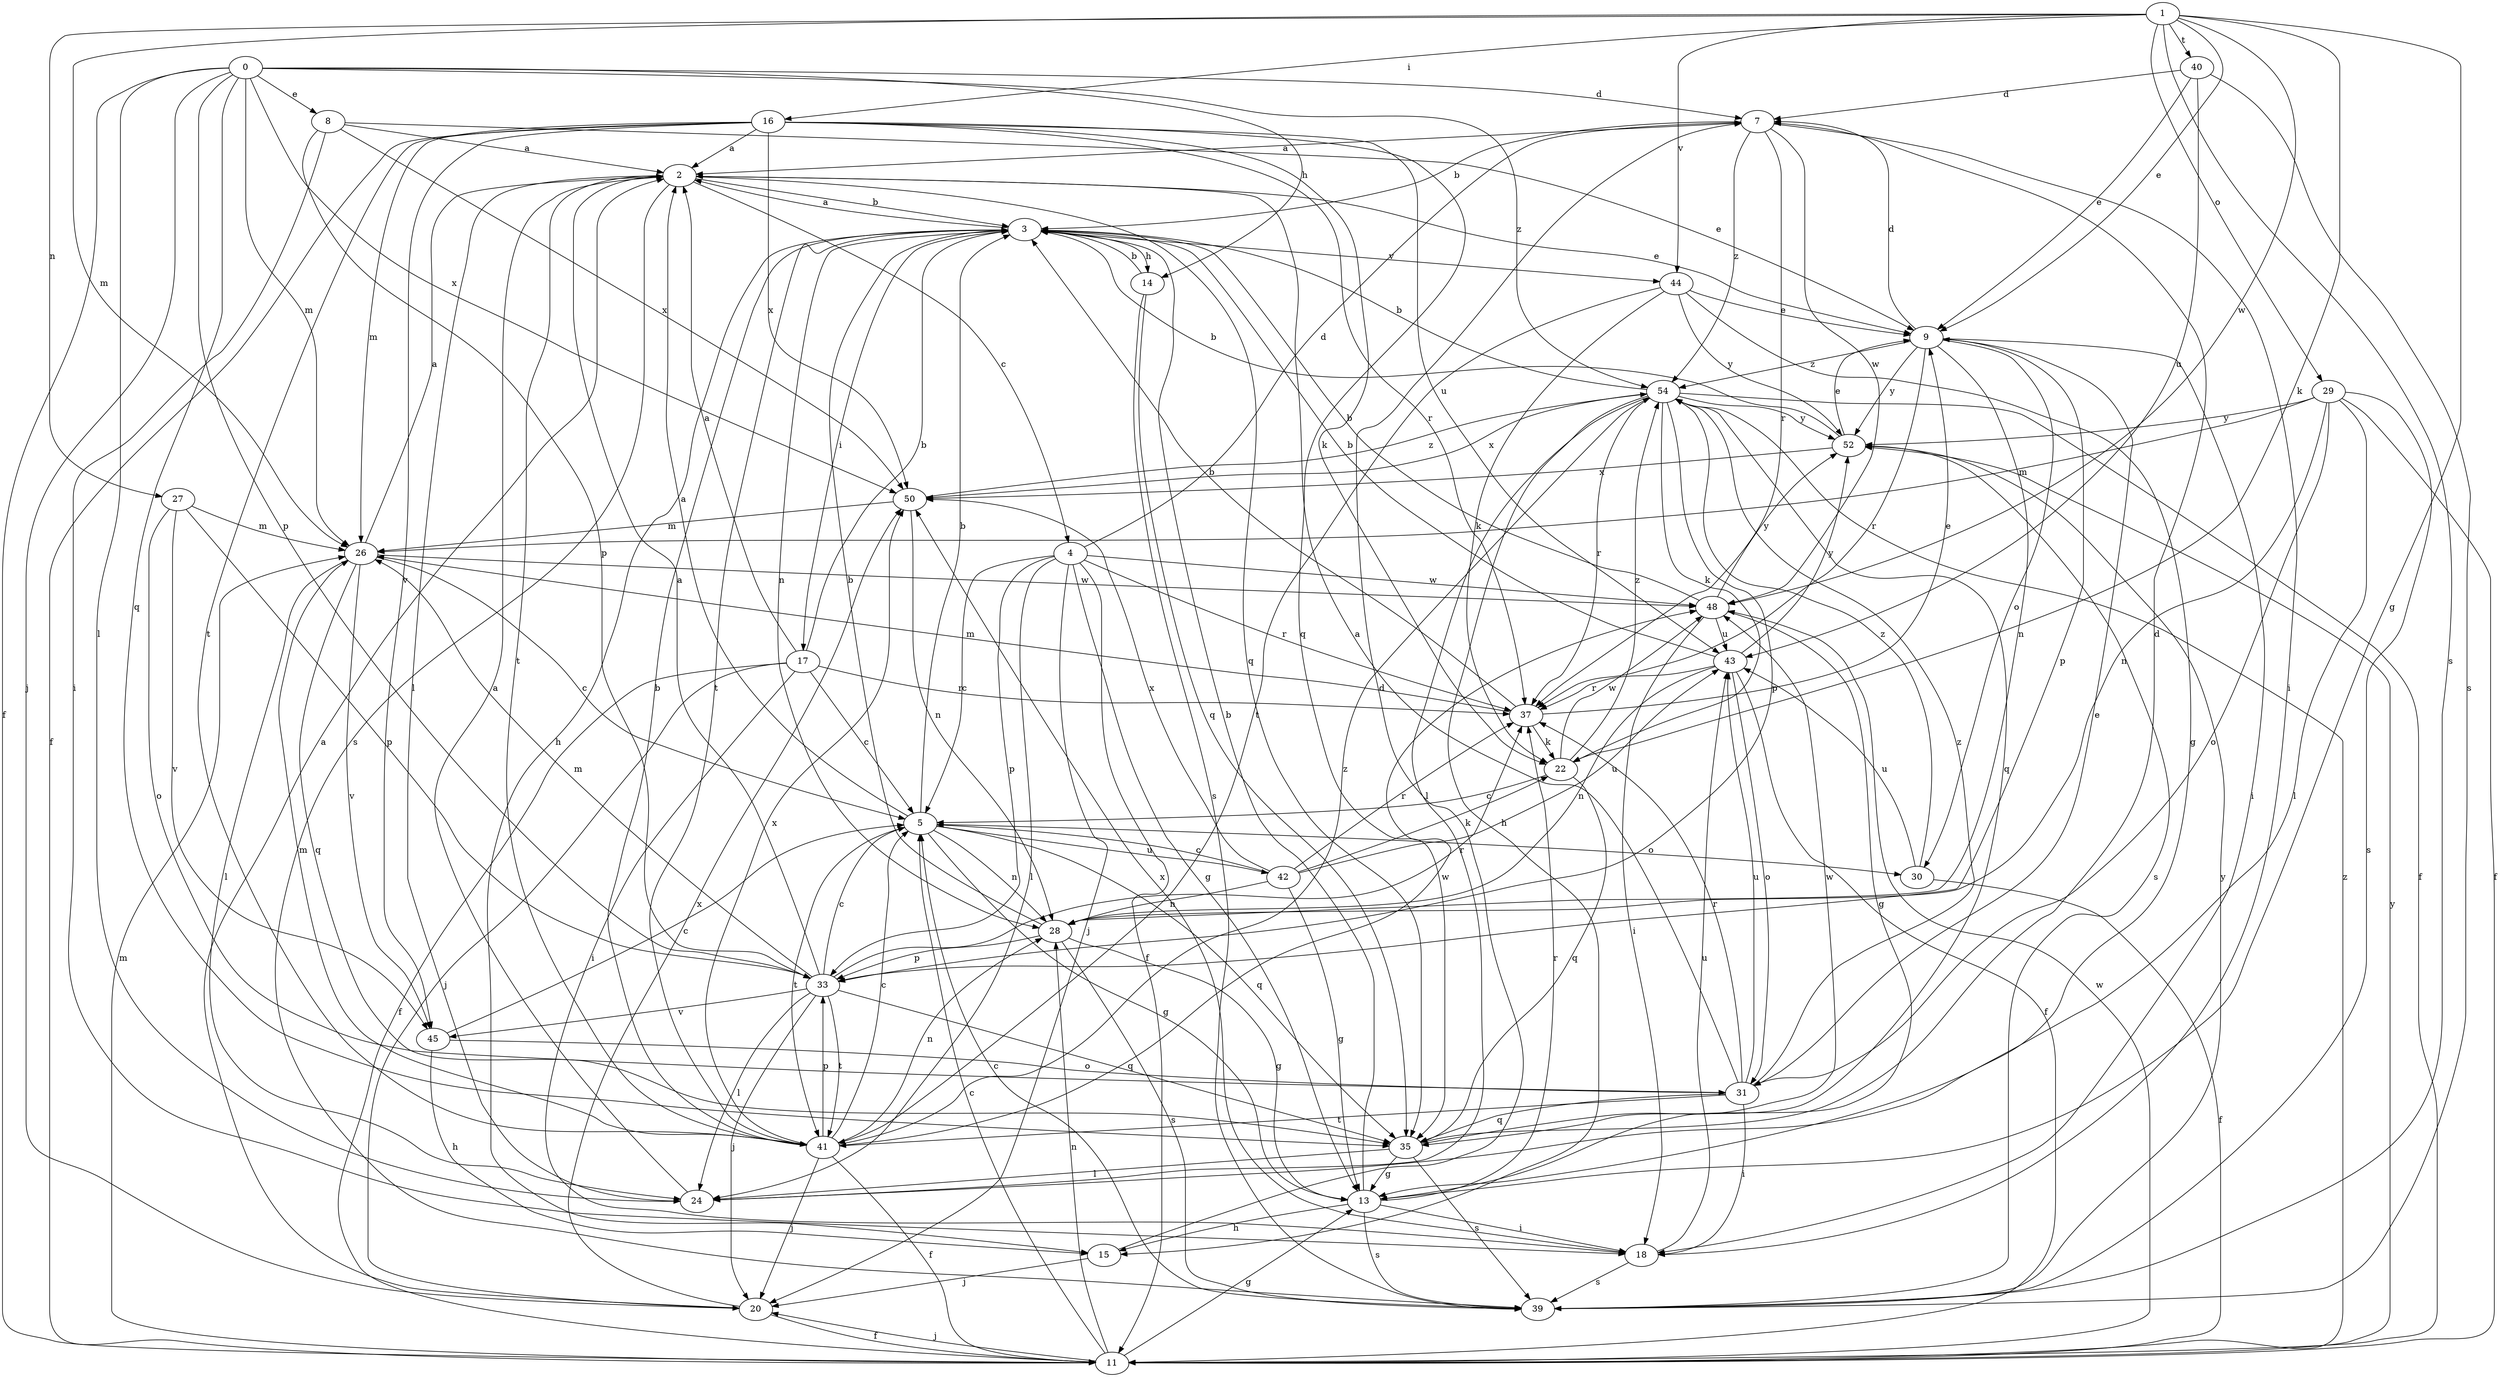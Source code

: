 strict digraph  {
0;
1;
2;
3;
4;
5;
7;
8;
9;
11;
13;
14;
15;
16;
17;
18;
20;
22;
24;
26;
27;
28;
29;
30;
31;
33;
35;
37;
39;
40;
41;
42;
43;
44;
45;
48;
50;
52;
54;
0 -> 7  [label=d];
0 -> 8  [label=e];
0 -> 11  [label=f];
0 -> 14  [label=h];
0 -> 20  [label=j];
0 -> 24  [label=l];
0 -> 26  [label=m];
0 -> 33  [label=p];
0 -> 35  [label=q];
0 -> 50  [label=x];
0 -> 54  [label=z];
1 -> 9  [label=e];
1 -> 13  [label=g];
1 -> 16  [label=i];
1 -> 22  [label=k];
1 -> 26  [label=m];
1 -> 27  [label=n];
1 -> 29  [label=o];
1 -> 39  [label=s];
1 -> 40  [label=t];
1 -> 44  [label=v];
1 -> 48  [label=w];
2 -> 3  [label=b];
2 -> 4  [label=c];
2 -> 9  [label=e];
2 -> 24  [label=l];
2 -> 35  [label=q];
2 -> 39  [label=s];
2 -> 41  [label=t];
3 -> 2  [label=a];
3 -> 14  [label=h];
3 -> 15  [label=h];
3 -> 17  [label=i];
3 -> 28  [label=n];
3 -> 41  [label=t];
3 -> 44  [label=v];
4 -> 5  [label=c];
4 -> 7  [label=d];
4 -> 11  [label=f];
4 -> 13  [label=g];
4 -> 20  [label=j];
4 -> 24  [label=l];
4 -> 33  [label=p];
4 -> 37  [label=r];
4 -> 48  [label=w];
5 -> 2  [label=a];
5 -> 3  [label=b];
5 -> 13  [label=g];
5 -> 28  [label=n];
5 -> 30  [label=o];
5 -> 35  [label=q];
5 -> 41  [label=t];
5 -> 42  [label=u];
7 -> 2  [label=a];
7 -> 3  [label=b];
7 -> 18  [label=i];
7 -> 37  [label=r];
7 -> 48  [label=w];
7 -> 54  [label=z];
8 -> 2  [label=a];
8 -> 9  [label=e];
8 -> 18  [label=i];
8 -> 33  [label=p];
8 -> 50  [label=x];
9 -> 7  [label=d];
9 -> 18  [label=i];
9 -> 28  [label=n];
9 -> 30  [label=o];
9 -> 33  [label=p];
9 -> 37  [label=r];
9 -> 52  [label=y];
9 -> 54  [label=z];
11 -> 5  [label=c];
11 -> 13  [label=g];
11 -> 20  [label=j];
11 -> 26  [label=m];
11 -> 28  [label=n];
11 -> 48  [label=w];
11 -> 52  [label=y];
11 -> 54  [label=z];
13 -> 3  [label=b];
13 -> 15  [label=h];
13 -> 18  [label=i];
13 -> 37  [label=r];
13 -> 39  [label=s];
14 -> 3  [label=b];
14 -> 35  [label=q];
14 -> 39  [label=s];
15 -> 7  [label=d];
15 -> 20  [label=j];
16 -> 2  [label=a];
16 -> 11  [label=f];
16 -> 22  [label=k];
16 -> 26  [label=m];
16 -> 35  [label=q];
16 -> 37  [label=r];
16 -> 41  [label=t];
16 -> 43  [label=u];
16 -> 45  [label=v];
16 -> 50  [label=x];
17 -> 2  [label=a];
17 -> 3  [label=b];
17 -> 5  [label=c];
17 -> 11  [label=f];
17 -> 18  [label=i];
17 -> 20  [label=j];
17 -> 37  [label=r];
18 -> 39  [label=s];
18 -> 43  [label=u];
18 -> 50  [label=x];
20 -> 2  [label=a];
20 -> 11  [label=f];
20 -> 50  [label=x];
22 -> 5  [label=c];
22 -> 35  [label=q];
22 -> 48  [label=w];
22 -> 54  [label=z];
24 -> 2  [label=a];
26 -> 2  [label=a];
26 -> 5  [label=c];
26 -> 24  [label=l];
26 -> 35  [label=q];
26 -> 45  [label=v];
26 -> 48  [label=w];
27 -> 26  [label=m];
27 -> 31  [label=o];
27 -> 33  [label=p];
27 -> 45  [label=v];
28 -> 3  [label=b];
28 -> 13  [label=g];
28 -> 33  [label=p];
28 -> 39  [label=s];
29 -> 11  [label=f];
29 -> 24  [label=l];
29 -> 26  [label=m];
29 -> 28  [label=n];
29 -> 31  [label=o];
29 -> 39  [label=s];
29 -> 52  [label=y];
30 -> 11  [label=f];
30 -> 43  [label=u];
30 -> 54  [label=z];
31 -> 2  [label=a];
31 -> 9  [label=e];
31 -> 18  [label=i];
31 -> 35  [label=q];
31 -> 37  [label=r];
31 -> 41  [label=t];
31 -> 43  [label=u];
31 -> 54  [label=z];
33 -> 2  [label=a];
33 -> 5  [label=c];
33 -> 20  [label=j];
33 -> 24  [label=l];
33 -> 26  [label=m];
33 -> 35  [label=q];
33 -> 37  [label=r];
33 -> 41  [label=t];
33 -> 45  [label=v];
35 -> 7  [label=d];
35 -> 13  [label=g];
35 -> 24  [label=l];
35 -> 39  [label=s];
35 -> 48  [label=w];
37 -> 3  [label=b];
37 -> 9  [label=e];
37 -> 22  [label=k];
37 -> 26  [label=m];
39 -> 5  [label=c];
39 -> 52  [label=y];
40 -> 7  [label=d];
40 -> 9  [label=e];
40 -> 39  [label=s];
40 -> 43  [label=u];
41 -> 3  [label=b];
41 -> 5  [label=c];
41 -> 11  [label=f];
41 -> 20  [label=j];
41 -> 26  [label=m];
41 -> 28  [label=n];
41 -> 33  [label=p];
41 -> 48  [label=w];
41 -> 50  [label=x];
41 -> 54  [label=z];
42 -> 5  [label=c];
42 -> 13  [label=g];
42 -> 22  [label=k];
42 -> 28  [label=n];
42 -> 37  [label=r];
42 -> 43  [label=u];
42 -> 50  [label=x];
43 -> 3  [label=b];
43 -> 11  [label=f];
43 -> 28  [label=n];
43 -> 31  [label=o];
43 -> 37  [label=r];
43 -> 52  [label=y];
44 -> 9  [label=e];
44 -> 13  [label=g];
44 -> 22  [label=k];
44 -> 41  [label=t];
44 -> 52  [label=y];
45 -> 5  [label=c];
45 -> 15  [label=h];
45 -> 31  [label=o];
48 -> 3  [label=b];
48 -> 13  [label=g];
48 -> 18  [label=i];
48 -> 43  [label=u];
48 -> 52  [label=y];
50 -> 26  [label=m];
50 -> 28  [label=n];
50 -> 54  [label=z];
52 -> 3  [label=b];
52 -> 9  [label=e];
52 -> 39  [label=s];
52 -> 50  [label=x];
54 -> 3  [label=b];
54 -> 11  [label=f];
54 -> 15  [label=h];
54 -> 22  [label=k];
54 -> 24  [label=l];
54 -> 33  [label=p];
54 -> 35  [label=q];
54 -> 37  [label=r];
54 -> 50  [label=x];
54 -> 52  [label=y];
}
